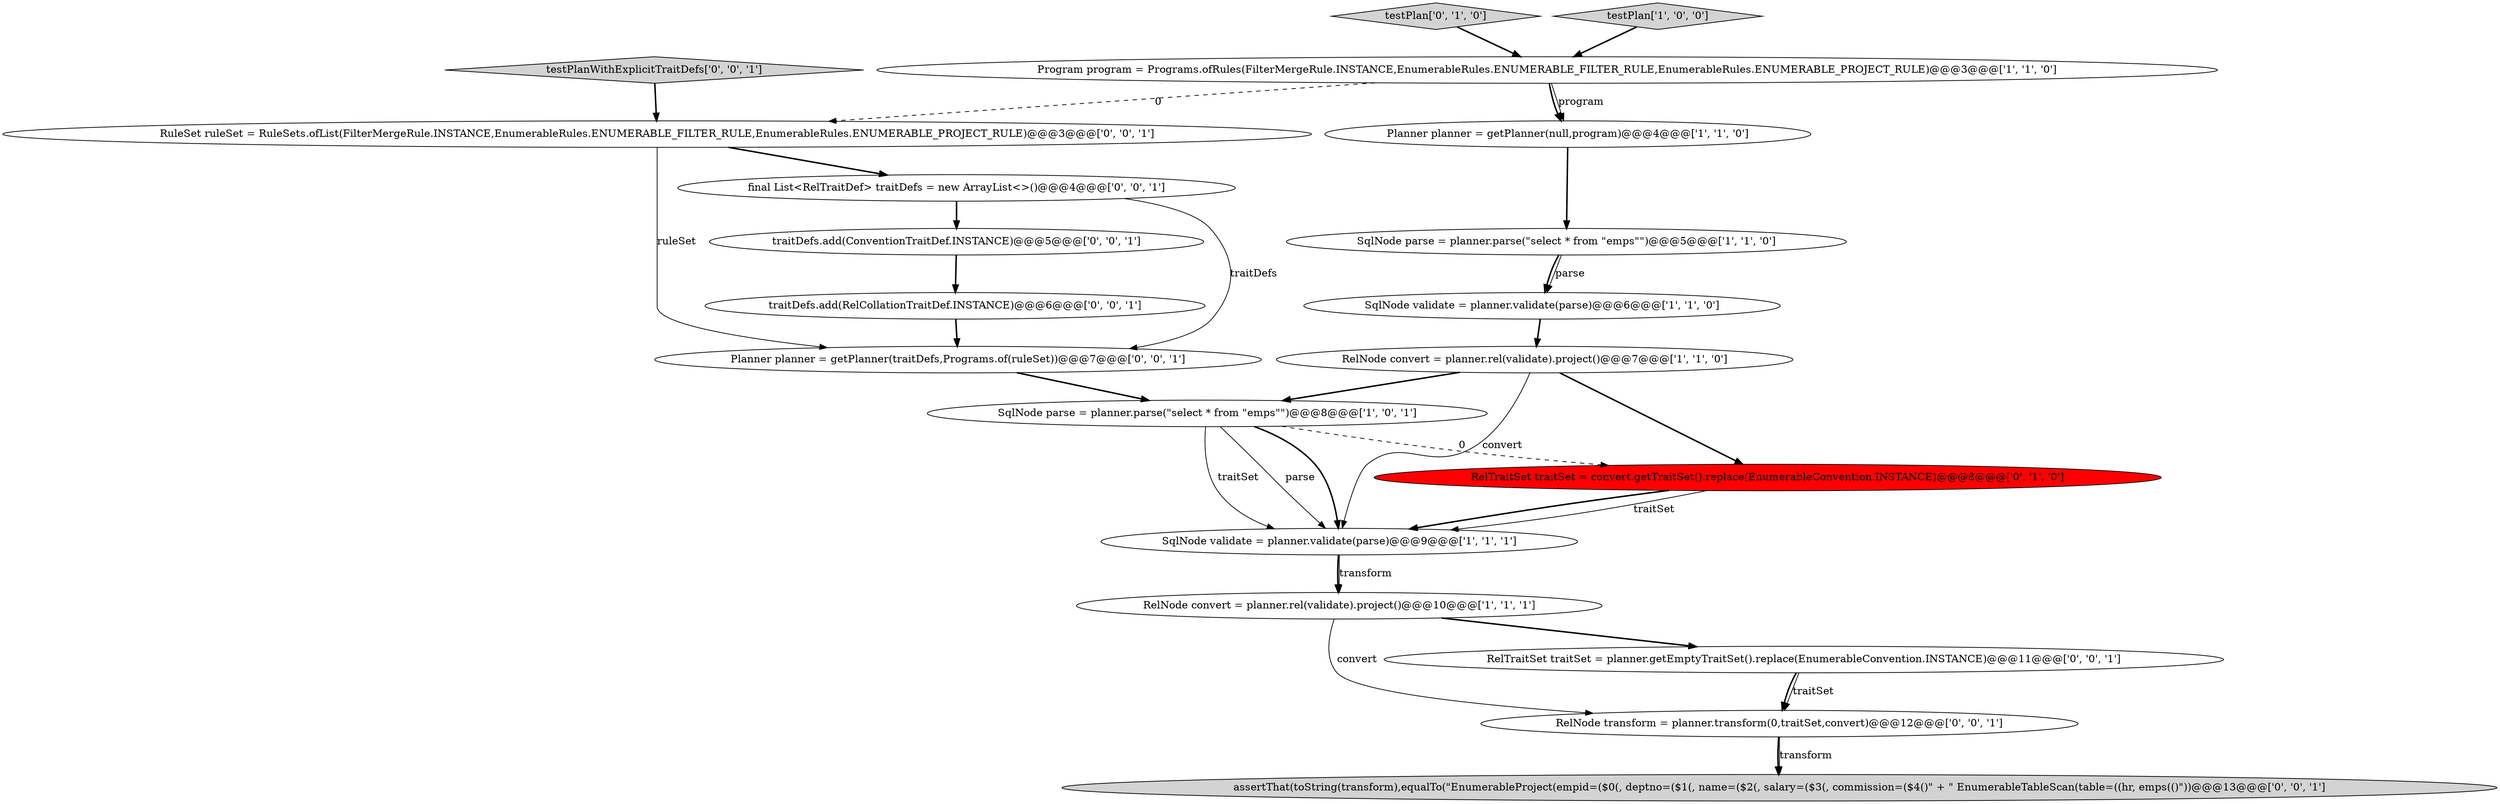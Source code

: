 digraph {
14 [style = filled, label = "testPlanWithExplicitTraitDefs['0', '0', '1']", fillcolor = lightgray, shape = diamond image = "AAA0AAABBB3BBB"];
2 [style = filled, label = "Program program = Programs.ofRules(FilterMergeRule.INSTANCE,EnumerableRules.ENUMERABLE_FILTER_RULE,EnumerableRules.ENUMERABLE_PROJECT_RULE)@@@3@@@['1', '1', '0']", fillcolor = white, shape = ellipse image = "AAA0AAABBB1BBB"];
5 [style = filled, label = "SqlNode validate = planner.validate(parse)@@@6@@@['1', '1', '0']", fillcolor = white, shape = ellipse image = "AAA0AAABBB1BBB"];
17 [style = filled, label = "traitDefs.add(RelCollationTraitDef.INSTANCE)@@@6@@@['0', '0', '1']", fillcolor = white, shape = ellipse image = "AAA0AAABBB3BBB"];
1 [style = filled, label = "Planner planner = getPlanner(null,program)@@@4@@@['1', '1', '0']", fillcolor = white, shape = ellipse image = "AAA0AAABBB1BBB"];
13 [style = filled, label = "RuleSet ruleSet = RuleSets.ofList(FilterMergeRule.INSTANCE,EnumerableRules.ENUMERABLE_FILTER_RULE,EnumerableRules.ENUMERABLE_PROJECT_RULE)@@@3@@@['0', '0', '1']", fillcolor = white, shape = ellipse image = "AAA0AAABBB3BBB"];
18 [style = filled, label = "Planner planner = getPlanner(traitDefs,Programs.of(ruleSet))@@@7@@@['0', '0', '1']", fillcolor = white, shape = ellipse image = "AAA0AAABBB3BBB"];
9 [style = filled, label = "testPlan['0', '1', '0']", fillcolor = lightgray, shape = diamond image = "AAA0AAABBB2BBB"];
3 [style = filled, label = "RelNode convert = planner.rel(validate).project()@@@7@@@['1', '1', '0']", fillcolor = white, shape = ellipse image = "AAA0AAABBB1BBB"];
0 [style = filled, label = "SqlNode parse = planner.parse(\"select * from \"emps\"\")@@@8@@@['1', '0', '1']", fillcolor = white, shape = ellipse image = "AAA0AAABBB1BBB"];
7 [style = filled, label = "SqlNode validate = planner.validate(parse)@@@9@@@['1', '1', '1']", fillcolor = white, shape = ellipse image = "AAA0AAABBB1BBB"];
8 [style = filled, label = "RelNode convert = planner.rel(validate).project()@@@10@@@['1', '1', '1']", fillcolor = white, shape = ellipse image = "AAA0AAABBB1BBB"];
12 [style = filled, label = "traitDefs.add(ConventionTraitDef.INSTANCE)@@@5@@@['0', '0', '1']", fillcolor = white, shape = ellipse image = "AAA0AAABBB3BBB"];
16 [style = filled, label = "final List<RelTraitDef> traitDefs = new ArrayList<>()@@@4@@@['0', '0', '1']", fillcolor = white, shape = ellipse image = "AAA0AAABBB3BBB"];
15 [style = filled, label = "RelNode transform = planner.transform(0,traitSet,convert)@@@12@@@['0', '0', '1']", fillcolor = white, shape = ellipse image = "AAA0AAABBB3BBB"];
11 [style = filled, label = "RelTraitSet traitSet = planner.getEmptyTraitSet().replace(EnumerableConvention.INSTANCE)@@@11@@@['0', '0', '1']", fillcolor = white, shape = ellipse image = "AAA0AAABBB3BBB"];
10 [style = filled, label = "RelTraitSet traitSet = convert.getTraitSet().replace(EnumerableConvention.INSTANCE)@@@8@@@['0', '1', '0']", fillcolor = red, shape = ellipse image = "AAA1AAABBB2BBB"];
4 [style = filled, label = "SqlNode parse = planner.parse(\"select * from \"emps\"\")@@@5@@@['1', '1', '0']", fillcolor = white, shape = ellipse image = "AAA0AAABBB1BBB"];
6 [style = filled, label = "testPlan['1', '0', '0']", fillcolor = lightgray, shape = diamond image = "AAA0AAABBB1BBB"];
19 [style = filled, label = "assertThat(toString(transform),equalTo(\"EnumerableProject(empid=($0(, deptno=($1(, name=($2(, salary=($3(, commission=($4()\" + \" EnumerableTableScan(table=((hr, emps(()\"))@@@13@@@['0', '0', '1']", fillcolor = lightgray, shape = ellipse image = "AAA0AAABBB3BBB"];
5->3 [style = bold, label=""];
8->15 [style = solid, label="convert"];
1->4 [style = bold, label=""];
0->7 [style = solid, label="traitSet"];
10->7 [style = solid, label="traitSet"];
9->2 [style = bold, label=""];
2->1 [style = bold, label=""];
2->1 [style = solid, label="program"];
16->18 [style = solid, label="traitDefs"];
12->17 [style = bold, label=""];
13->18 [style = solid, label="ruleSet"];
0->7 [style = solid, label="parse"];
15->19 [style = bold, label=""];
7->8 [style = bold, label=""];
15->19 [style = solid, label="transform"];
11->15 [style = solid, label="traitSet"];
10->7 [style = bold, label=""];
13->16 [style = bold, label=""];
0->10 [style = dashed, label="0"];
3->0 [style = bold, label=""];
11->15 [style = bold, label=""];
0->7 [style = bold, label=""];
6->2 [style = bold, label=""];
3->10 [style = bold, label=""];
7->8 [style = solid, label="transform"];
2->13 [style = dashed, label="0"];
14->13 [style = bold, label=""];
3->7 [style = solid, label="convert"];
8->11 [style = bold, label=""];
4->5 [style = bold, label=""];
4->5 [style = solid, label="parse"];
16->12 [style = bold, label=""];
18->0 [style = bold, label=""];
17->18 [style = bold, label=""];
}
